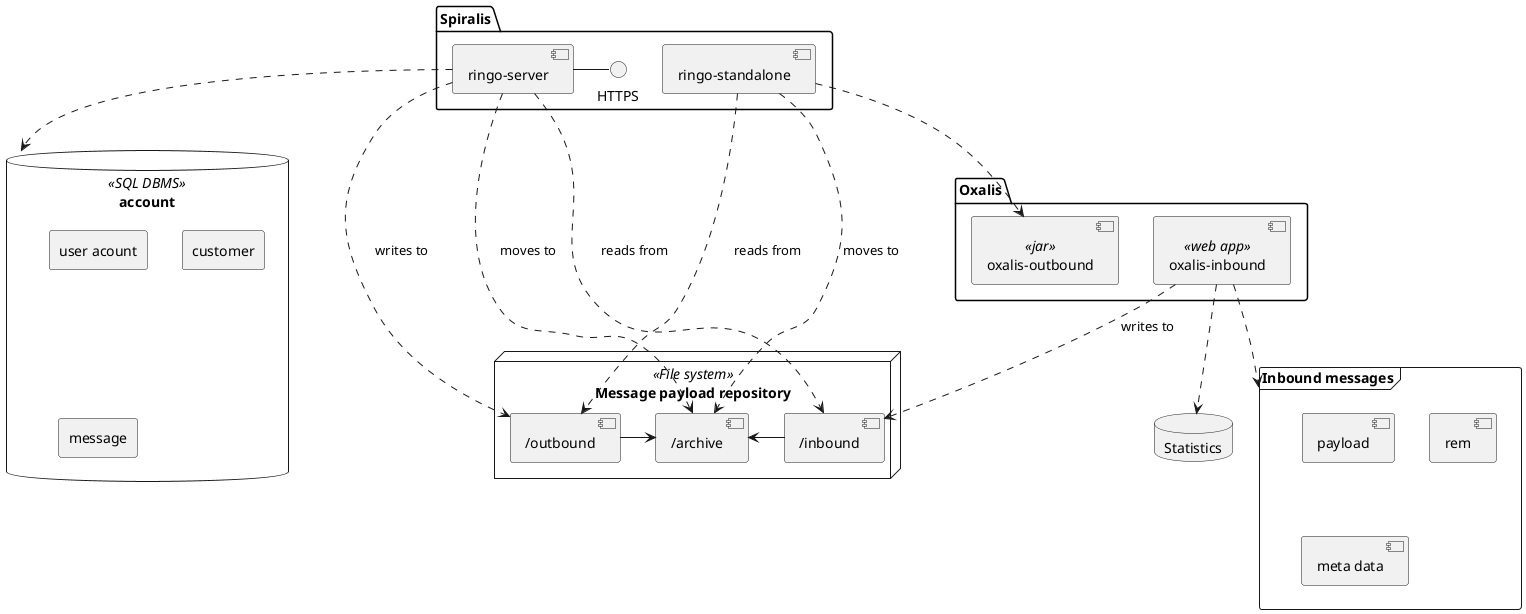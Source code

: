 @startuml

database "Statistics" as odb
database account <<SQL DBMS>> {
    rectangle "user acount"
    rectangle "customer"
    rectangle message
}

node "Message payload repository" as r <<File system>> {
    component "/inbound" as inbound
    component "/outbound" as outbound
    component "/archive" as archive
    inbound -> archive
    outbound -> archive
}

package "Spiralis" {
    component "ringo-server" as rs
    rs - HTTPS
    rs ..> account

    component "ringo-standalone" as s
    s ..> outbound : reads from
    s ..> archive  : moves to

    rs ..> inbound : reads from
    rs ..> outbound : writes to
    rs ..> archive : moves to
}

package "Oxalis" {
    component "oxalis-inbound" as oxalis_inbound <<web app>>
    component "oxalis-outbound" as ob <<jar>>
    s ..> ob
    oxalis_inbound ..> odb

}
    frame "Inbound messages" as mr {
        [payload]
        [rem]
        [meta data]
    }

oxalis_inbound ..> mr
oxalis_inbound ..> inbound : writes to
@enduml